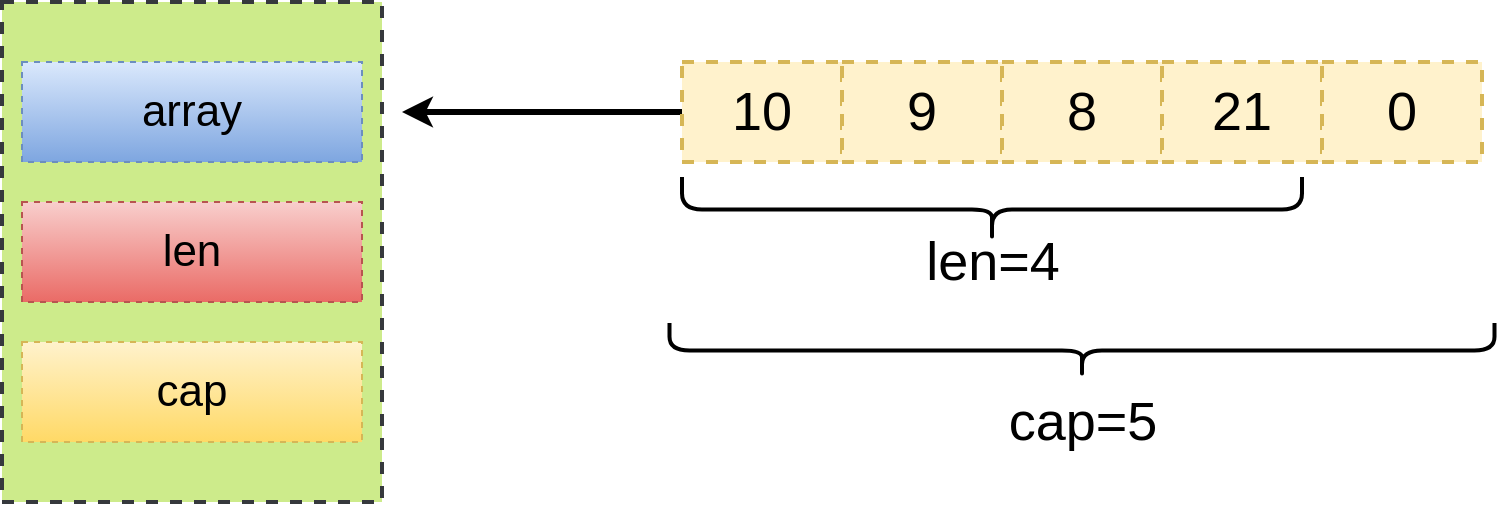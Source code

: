 <mxfile version="15.2.9" type="github">
  <diagram id="pqnEu_LPcBLWFKMmrc0G" name="第 1 页">
    <mxGraphModel dx="1426" dy="1050" grid="1" gridSize="10" guides="1" tooltips="1" connect="1" arrows="1" fold="1" page="1" pageScale="1" pageWidth="827" pageHeight="1169" math="0" shadow="0">
      <root>
        <mxCell id="0" />
        <mxCell id="1" parent="0" />
        <mxCell id="B1jZlo_vLBBG4-vqa8uE-35" value="" style="group" vertex="1" connectable="0" parent="1">
          <mxGeometry x="40" y="410" width="746.25" height="250" as="geometry" />
        </mxCell>
        <mxCell id="B1jZlo_vLBBG4-vqa8uE-2" value="" style="rounded=0;whiteSpace=wrap;html=1;fillColor=#cdeb8b;strokeColor=#36393d;dashed=1;strokeWidth=2;" vertex="1" parent="B1jZlo_vLBBG4-vqa8uE-35">
          <mxGeometry width="190" height="250" as="geometry" />
        </mxCell>
        <mxCell id="B1jZlo_vLBBG4-vqa8uE-3" value="&lt;font style=&quot;font-size: 22px&quot;&gt;array&lt;/font&gt;" style="rounded=0;whiteSpace=wrap;html=1;gradientColor=#7ea6e0;fillColor=#dae8fc;strokeColor=#6c8ebf;dashed=1;" vertex="1" parent="B1jZlo_vLBBG4-vqa8uE-35">
          <mxGeometry x="10" y="30" width="170" height="50" as="geometry" />
        </mxCell>
        <mxCell id="B1jZlo_vLBBG4-vqa8uE-4" value="&lt;span style=&quot;font-size: 22px&quot;&gt;len&lt;/span&gt;" style="rounded=0;whiteSpace=wrap;html=1;gradientColor=#ea6b66;fillColor=#f8cecc;strokeColor=#b85450;dashed=1;" vertex="1" parent="B1jZlo_vLBBG4-vqa8uE-35">
          <mxGeometry x="10" y="100" width="170" height="50" as="geometry" />
        </mxCell>
        <mxCell id="B1jZlo_vLBBG4-vqa8uE-5" value="&lt;span style=&quot;font-size: 22px&quot;&gt;cap&lt;/span&gt;" style="rounded=0;whiteSpace=wrap;html=1;gradientColor=#ffd966;fillColor=#fff2cc;strokeColor=#d6b656;dashed=1;" vertex="1" parent="B1jZlo_vLBBG4-vqa8uE-35">
          <mxGeometry x="10" y="170" width="170" height="50" as="geometry" />
        </mxCell>
        <mxCell id="B1jZlo_vLBBG4-vqa8uE-34" style="edgeStyle=orthogonalEdgeStyle;rounded=1;orthogonalLoop=1;jettySize=auto;html=1;fontSize=27;strokeWidth=3;" edge="1" parent="B1jZlo_vLBBG4-vqa8uE-35" source="B1jZlo_vLBBG4-vqa8uE-22">
          <mxGeometry relative="1" as="geometry">
            <mxPoint x="200" y="55" as="targetPoint" />
          </mxGeometry>
        </mxCell>
        <mxCell id="B1jZlo_vLBBG4-vqa8uE-22" value="10" style="rounded=0;whiteSpace=wrap;html=1;dashed=1;strokeWidth=2;fillColor=#fff2cc;strokeColor=#d6b656;fontSize=27;" vertex="1" parent="B1jZlo_vLBBG4-vqa8uE-35">
          <mxGeometry x="340" y="30" width="80" height="50" as="geometry" />
        </mxCell>
        <mxCell id="B1jZlo_vLBBG4-vqa8uE-23" value="9" style="rounded=0;whiteSpace=wrap;html=1;dashed=1;strokeWidth=2;fillColor=#fff2cc;strokeColor=#d6b656;fontSize=27;" vertex="1" parent="B1jZlo_vLBBG4-vqa8uE-35">
          <mxGeometry x="420" y="30" width="80" height="50" as="geometry" />
        </mxCell>
        <mxCell id="B1jZlo_vLBBG4-vqa8uE-24" value="8" style="rounded=0;whiteSpace=wrap;html=1;dashed=1;strokeWidth=2;fillColor=#fff2cc;strokeColor=#d6b656;fontSize=27;" vertex="1" parent="B1jZlo_vLBBG4-vqa8uE-35">
          <mxGeometry x="500" y="30" width="80" height="50" as="geometry" />
        </mxCell>
        <mxCell id="B1jZlo_vLBBG4-vqa8uE-25" value="21" style="rounded=0;whiteSpace=wrap;html=1;dashed=1;strokeWidth=2;fillColor=#fff2cc;strokeColor=#d6b656;fontSize=27;" vertex="1" parent="B1jZlo_vLBBG4-vqa8uE-35">
          <mxGeometry x="580" y="30" width="80" height="50" as="geometry" />
        </mxCell>
        <mxCell id="B1jZlo_vLBBG4-vqa8uE-26" value="0" style="rounded=0;whiteSpace=wrap;html=1;dashed=1;strokeWidth=2;fillColor=#fff2cc;strokeColor=#d6b656;fontSize=27;" vertex="1" parent="B1jZlo_vLBBG4-vqa8uE-35">
          <mxGeometry x="660" y="30" width="80" height="50" as="geometry" />
        </mxCell>
        <mxCell id="B1jZlo_vLBBG4-vqa8uE-29" value="" style="shape=curlyBracket;whiteSpace=wrap;html=1;rounded=1;flipH=1;fontSize=27;strokeWidth=2;rotation=90;" vertex="1" parent="B1jZlo_vLBBG4-vqa8uE-35">
          <mxGeometry x="478.75" y="-51.25" width="32.5" height="310" as="geometry" />
        </mxCell>
        <mxCell id="B1jZlo_vLBBG4-vqa8uE-31" value="len=4" style="text;html=1;align=center;verticalAlign=middle;resizable=0;points=[];autosize=1;strokeColor=none;fillColor=none;fontSize=27;" vertex="1" parent="B1jZlo_vLBBG4-vqa8uE-35">
          <mxGeometry x="455" y="110" width="80" height="40" as="geometry" />
        </mxCell>
        <mxCell id="B1jZlo_vLBBG4-vqa8uE-32" value="" style="shape=curlyBracket;whiteSpace=wrap;html=1;rounded=1;flipH=1;fontSize=27;strokeWidth=2;rotation=90;" vertex="1" parent="B1jZlo_vLBBG4-vqa8uE-35">
          <mxGeometry x="526.25" y="-32" width="27.5" height="412.5" as="geometry" />
        </mxCell>
        <mxCell id="B1jZlo_vLBBG4-vqa8uE-33" value="cap=5" style="text;html=1;align=center;verticalAlign=middle;resizable=0;points=[];autosize=1;strokeColor=none;fillColor=none;fontSize=27;" vertex="1" parent="B1jZlo_vLBBG4-vqa8uE-35">
          <mxGeometry x="495" y="190" width="90" height="40" as="geometry" />
        </mxCell>
      </root>
    </mxGraphModel>
  </diagram>
</mxfile>
